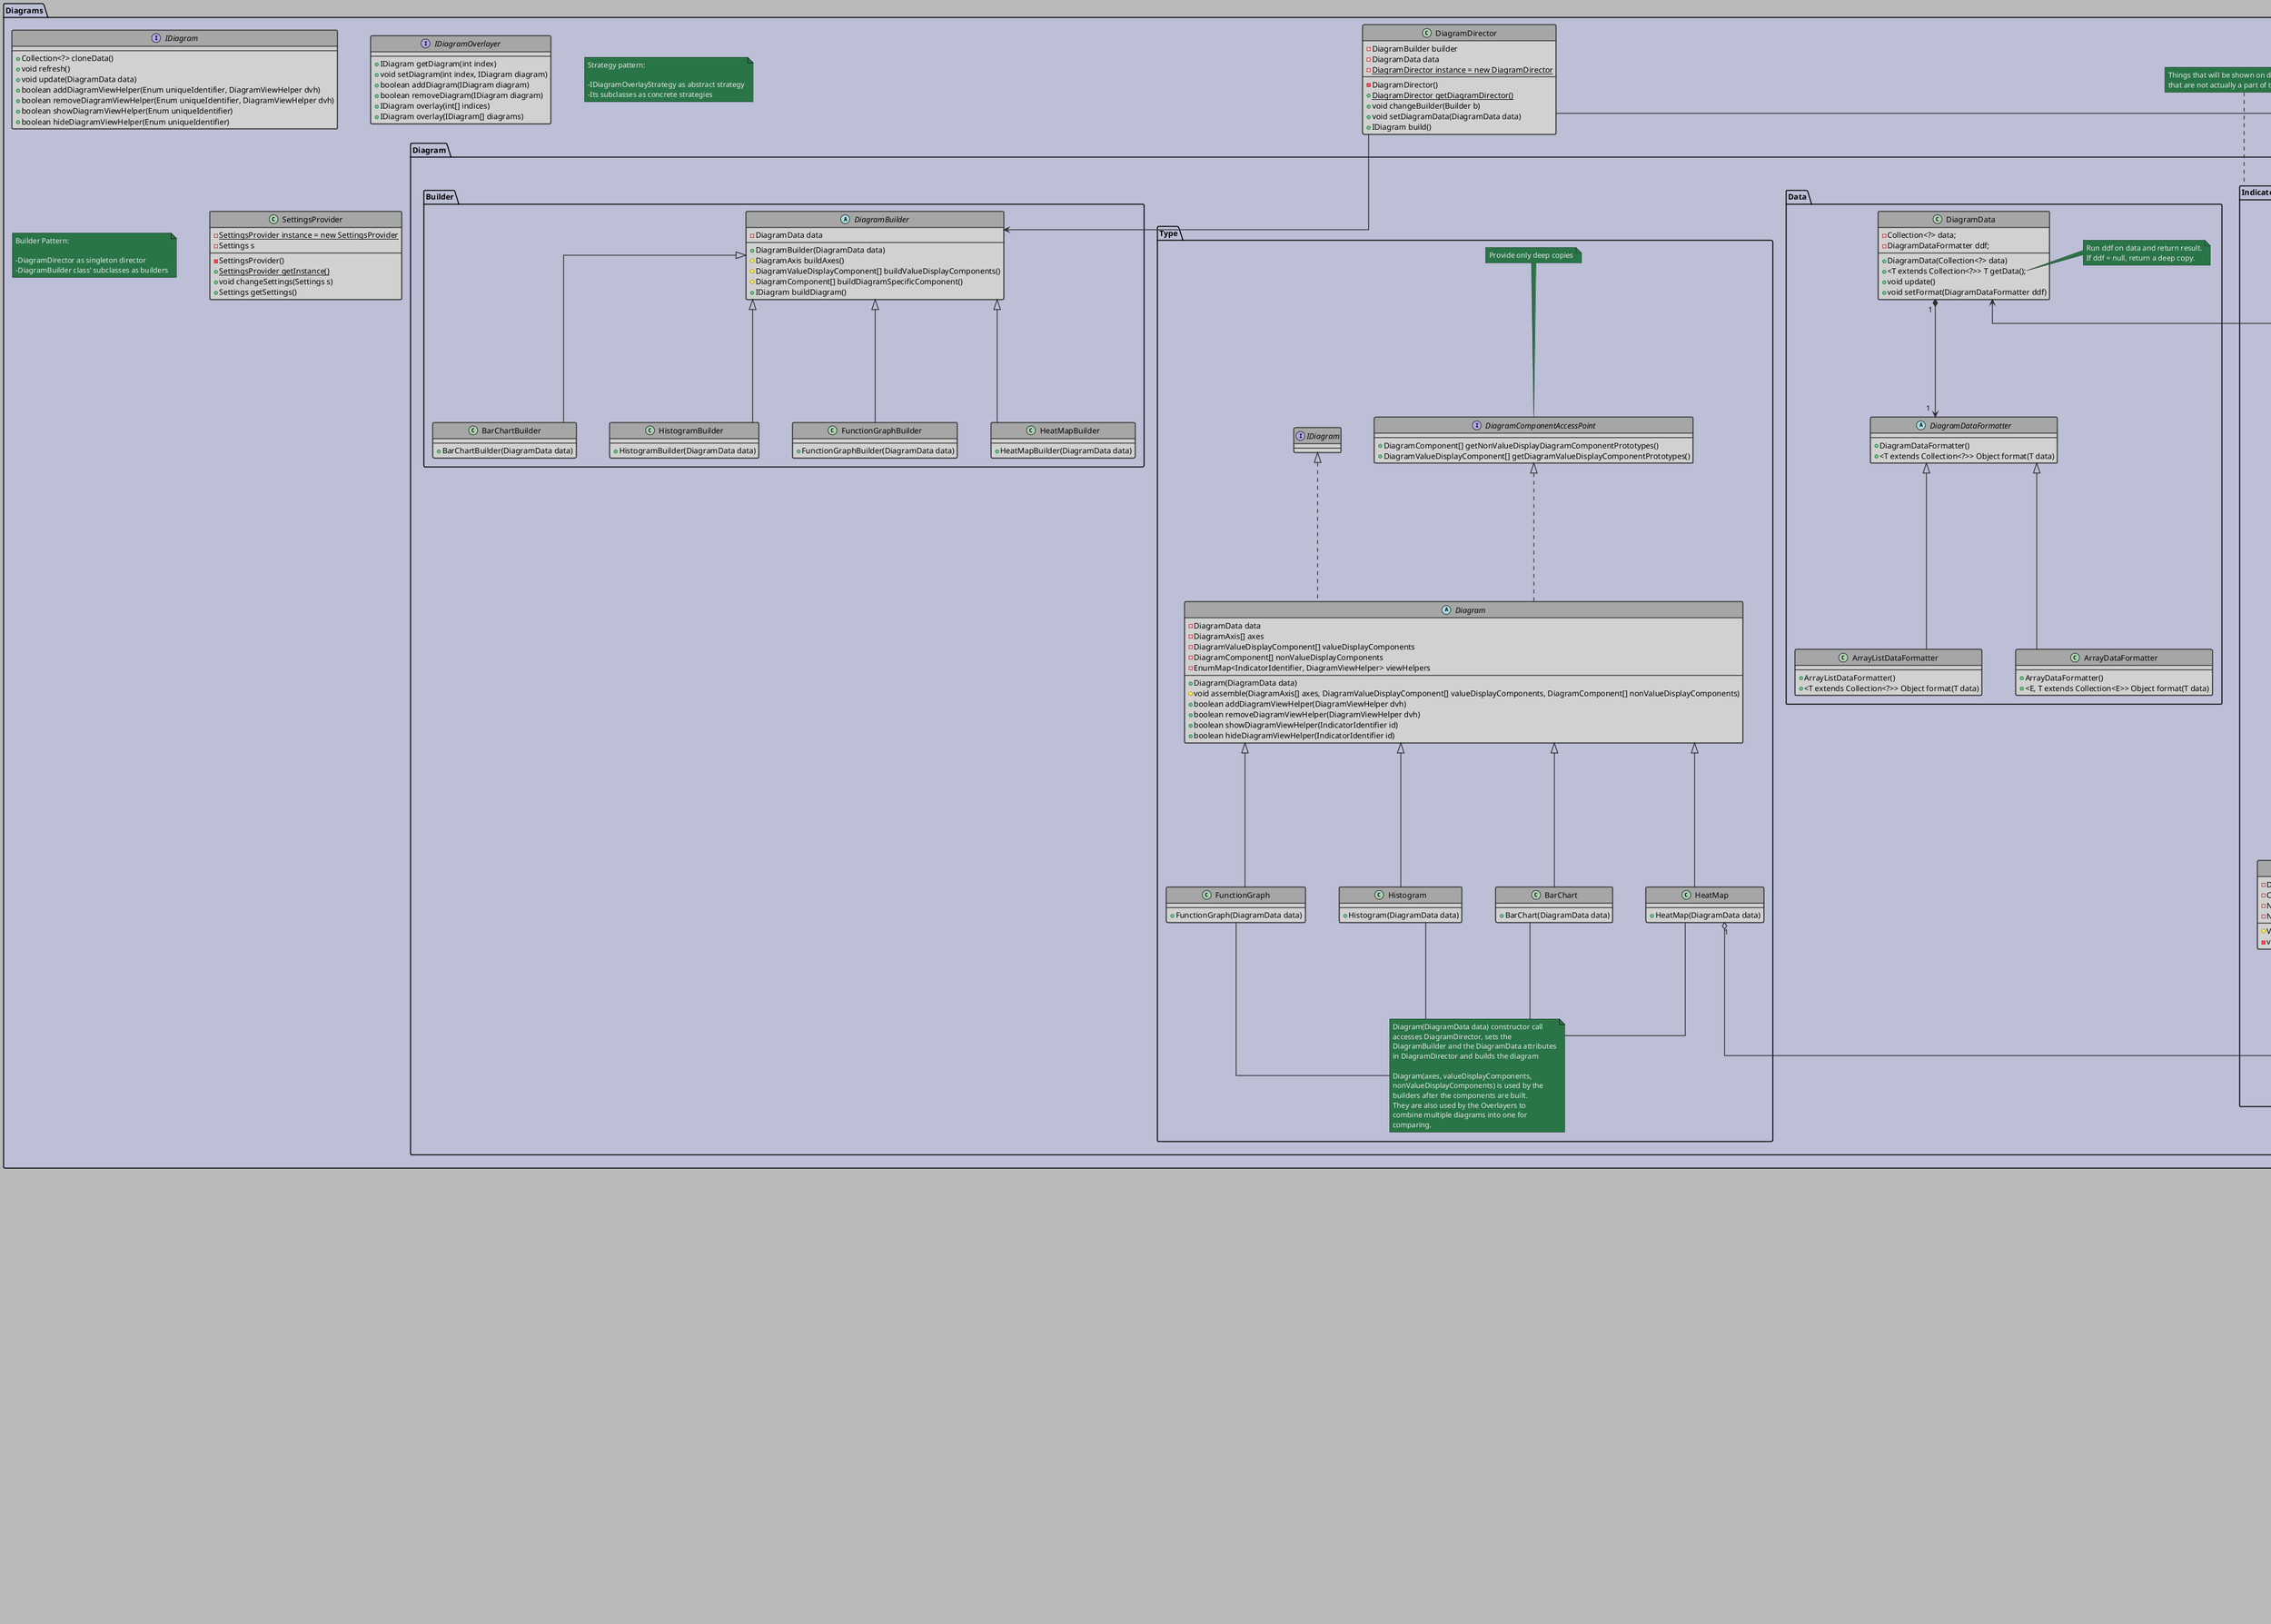 @startuml Class_Diagram
'Style Settings
skinparam {
    Linetype ortho
    BackgroundColor #bababa
    Shadowing false
    Nodesep 60
    Ranksep 50
}
skinparam Arrow {
    Color #2e2e2e
    Thickness 1.5
}
skinparam CircledCharacter {
    Radius 8
    FontSize 10
}
skinparam class {
    BackgroundColor #d1d1d1
    BorderColor #2e2e2e
    BorderThickness 1.5
    HeaderBackgroundColor #a6a6a6
}
skinparam package {
    BackgroundColor #bcbfd6
    BorderThickness 1.8
}
skinparam Note {
    BackgroundColor #297547
    BorderColor #171a17
    FontColor #e8e8e8
}
!startsub DIAGRAM
'Class Diagram
'Class Definitions
    'Basic UI Components, extend/use Swing components
    package Components {
        'Swing
            together {
                class Container extends Component
                class JComponent extends Container {
                    .
                    .
                    --
                    .
                    .
                }
                class JFrame 
                class JFileChooser
                class JPanel extends JComponent
                class JButton extends JComponent
                class JLabel extends JComponent
                class JTextField extends JComponent
                class JTextPane extends JComponent
                class JComboBox extends JComponent
                class JTree extends JComponent
                class JScrollPane extends JComponent
                class JMenuBar extends JComponent
                class JCheckBox extends JComponent
            }
            'Listeners
                together {
                    interface EventListener
                    interface ComponentListener extends EventListener {
                        +componentHidden(ComponentEvent e)
                        +componentMoved(ComponentEvent e)
                        +componentResized(ComponentEvent e)
                        +componentShown(ComponentEvent e)
                    }
                    interface ActionListener extends EventListener {
                        +actionPerformed(ActionEvent e)
                    }
                    interface KeyListener extends EventListener {
                        +keyPressed(KeyEvent e)
                        +keyReleased(KeyEvent e)
                        +keyTyped(KeyEvent e)
                    }
                    interface TextListener extends EventListener{
                        +textValueChanged(TextEvent e)
                    }

                    interface ItemListener extends EventListener{
                        +itemStateChanged(ItemEvent e)
                    }

                    interface DocumentListener extends EventListener{
                        +changedUpdate(DocumentEvent e)
                        +insertUpdate(DocumentEvent e)
                        +removeUpdate(DocumentEvent e)
                    }
                }
        'Custom
            class Tree extends JTree
            class Button extends JButton
            class DropdownSelector extends JComboBox
            class InputBox extends JTextField
            class Checkbox extends JCheckBox
            class Label extends JLabel
            class ScrollPane extends JScrollPane
            class MenuBar extends JMenuBar
            class TextPane extends JTextPane

            'Frames/Panels
            together {
                enum ResizeMode {
                    ABSOLUTE_TOP_LEFT
                    ABSOLUTE_BOTTOM_RIGHT
                    RELATIVE
                }
                class Resizer {
                    +Resizer(ResizeMode t, ResizeModer r, ResizeMode b, ResizeMode l)
                    +resize(Component, int width, int height, int newWidth, int newHeight)
                }
                interface AutoResizing extends ComponentListener {
                    +setResizer(Component, Resizer)
                }

                class Panel extends JPanel implements AutoResizing {
                    -Map<Component, ComponentResizer>
                    +setResizer(Component, Resizer)
                }
                class Window implements AutoResizing {
                    -Map<Component, ComponentResizer>
                    +setResizer(Component, Resizer)
                }
                ResizeMode <-- Resizer
            }
    }
    
    'UI Composites
    package Composites {
        enum InfoBarID {
            VERSION
            SELECTED
            LASTACTION
        }
        class InfoBar extends Panel {
            -Map<InfoBarID,TextBox>
            +setText(InfoBarID, String)
        }
        InfoBarID <-- InfoBar : <<uses>>

        class MainWindow extends Window {
            -MenuBar mainMenu

            +MainWindow()
            + {static} void main(String[] args)
        }

        class SubWindowArea extends Panel{
            +addSubWindow(SubWindow)
            +removeSubWindow(SubWindow)
        }
        class SubWindow extends Panel {
            -MenuBar
            +SubWindow(Element)
            +setElement(Element)
        }
        abstract class ElementManipulator extends Panel {
            +setElement(Element)
        }
        class TextEditor implements ElementManipulator {
            -TextPane
            +TextEditor(Element)
        }
        class Visualizer implements ElementManipulator {
            -TextArea Info
            -MenuBar diagramOptions
            -MenuBar statisticsOptions
            +Visualizer(Element)
        }
        SubWindow *-- "1..[num subtypes]" ElementManipulator
        SubWindowArea *-- "0..3" SubWindow

        class Outliner extends Panel {
            -MenuBar
            -Tree
            -DAO
            +Outliner(DAO data)
        }

        class MergeDialog extends Window {
            Label prompt
            Label left
            Label right
            InputBox left
            InputBox right
            Button renameLeft
            Button renameRight
            Button keepLeft
            Button keepRight
            +MergeDialog()
            +open(Element eLeft, Element eRight)
        }
        MergeDialog --* MainWindow
    }
'Diagrams
package Diagrams {
    interface IDiagram {
        +Collection<?> cloneData()
        +void refresh()
        +void update(DiagramData data)
        +boolean addDiagramViewHelper(Enum uniqueIdentifier, DiagramViewHelper dvh)
        +boolean removeDiagramViewHelper(Enum uniqueIdentifier, DiagramViewHelper dvh)
        +boolean showDiagramViewHelper(Enum uniqueIdentifier)
        +boolean hideDiagramViewHelper(Enum uniqueIdentifier)
    }
    interface IDiagramOverlayer {
        +IDiagram getDiagram(int index)
        +void setDiagram(int index, IDiagram diagram)
        +boolean addDiagram(IDiagram diagram)
        +boolean removeDiagram(IDiagram diagram)
        +IDiagram overlay(int[] indices)
        +IDiagram overlay(IDiagram[] diagrams)
    }
    package Diagram.Overlayer {
        class DiagramOverlayer implements IDiagramOverlayer {
            -Collection<? extends IDiagram> diagrams
            -IDiagramOverlayStrategy overlayStrategy
            +DiagramOverlayer(IDiagram[] diagrams)
            -void setOverlayStrategy()
        }
        interface IDiagramOverlayStrategy {
            +IDiagram overlay()
        }
        class FunctionGraphOverlayStrategy implements IDiagramOverlayStrategy {
            -FunctionGraph[] functionGraphs
            +FunctionGraphOverlayStrategy(FunctionGraph[] functionGraphs)
            +IDiagram overlay()
        }
        class HistogramOverlayStrategy implements IDiagramOverlayStrategy {
            -Histogram histogram1
            -Histogram histogram2
            +HistogramOverlayStrategy(Histogram histogram1, Histogram histogram2)
            +IDiagram overlay()
        }
        class BarChartOverlayStrategy implements IDiagramOverlayStrategy {
            -BarChart barChart1
            -BarChart barChart2
            +BarChartOverlayStrategy(BarChart barChart1, BarChart barChart2)
            +IDiagram overlay()
        }
    }
    package Diagram.Components {
        class PositionInFrame {
            -Number xPos
            -Number yPos
            +PositionInFrame(Number xPos, Number yPos)
            +Number getXPos()
            +void setXPos(Number xPos)
            +Number getYPos()
            +void setYPos(Number yPos)
        }
        abstract class PositionInDiagram {
            -DiagramAxis[] axes
            -Number[] positionsInAxes
            +PositionInDiagram(DiagramAxis[] axes, Number[] coordinatesInAxes)
            +Number axisCoordinateToFrameCoordinate(int index)
            +PositionInFrame toPositionInFrame()
            #void setAxisCoordinate(int index, Number position)
            #void setAxisCoordinates(Number[] coordinates)
            #Number getAxisPos(int index)
        }
        class PositionIn2DDiagram extends PositionInDiagram{
            +PositionIn2DDiagram(DiagramAxis xAxis, Number xCoordinate, DiagramAxis yAxis, Number yCoordinate)
            +void setXCoordinate(Number xCoordinate)
            +void setYCoordinate(Number yCoordinate)
            +Number getXCoordinate()
            +Number getYCoordinate()
        }
        interface Hoverable {
            +default boolean isBeingHovered()
            +default void hoverAction()
            +default void refreshHoverLabelPosition()
            +default void showHoverLabel()
            +default void hideHoverLabel()
        }
        note right of Hoverable::hoverAction
            show label as default
            override if there is more
        end note
        abstract class DiagramComponent {
            -Color color
            #DiagramComponent(Color color)
            +{abstract} DiagramComponent clone()
            +void setColor(Color color)
            +Number getColor()
            +{abstract} void show()
            +{abstract} void hide()
        }
        abstract class DiagramValueDisplayComponent extends DiagramComponent implements Hoverable {
            -Number value
            #DiagramValueDisplayComponent(Color color, Number value)
            +Number valueToCoordinate(int axisIndex)
            +void setValue(Number value)
            +Number getValue()
            +{abstract} void refreshValueRelevantAttributes()
        }
        abstract class DiagramBar extends DiagramValueDisplayComponent {
            -PositionIn2DDiagram bottomLeft
            -PositionIn2DDiagram topRight
            -Number borderThickness
            #DiagramBar(Color color, Number value, PositionIn2DDiagram bottomLeft, PositionIn2DDiagram topRight, Number borderThickness)
            +Number getHeight()
            +Number getWidth()
            +void setBottomLeftInDiagram(Number x1, Number y1)
            +void setTopRightInDiagram(Number x2, Number y2)
            +PositionIn2DDiagram getBottomLeftInDiagram()
            +PositionIn2DDiagram getTopRightInDiagram()
        }
        abstract class DiagramAxis extends DiagramComponent {
            -Number min
            -Number max
            -int steps
            -boolean showValues
            -DiagramLine axisLine
            #DiagramAxis(DiagramLine axisLine, Number min, Number max, int steps)
            +void setMin(Number min)
            +Number getMin()
            +void setMax(Number max)
            +Number getMax()
            +void setSteps(int steps)
            +int getSteps()
            +void showValues()
            +void hideValues()
            'not good for flexibility and redundant, paintAxis is enough
            '#void paintComponent(Graphics g)
            'void show is already being implemented
            '+void paintAxis()
            +Number valueToCoordinate(Number value)
            +Number CoordinateToValue(Number coordinate)
            +void setLineByPos(Number minValXPos, Number minValYPos, Number maxValXPos, Number maxValYPos)
            +void setLineColor(Color color)
            +void setLineThickness(Number thickness)
            +Number getLineLength()
        }
        note right of DiagramAxis::paintComponent
            Override this method from JComponent,
            use paintAxis() method instead.

            paintAxis() initializes the parameter of
            paintComponent and calls paintComponent.
        end note
        note right of DiagramAxis::CoordinateToValue
            Throws an exception, if the coordinate
            is out of the range of the axis' line
            (determined by x1 and x2 or y1 and y2 of
            axisLine)
        end note
        abstract class DiagramLabel extends DiagramComponent {
            -String caption
            -PositionInFrame bottomLeft
            -PositionInFrame topRight
            -Number borderThickness
            #DiagramLabel(PositionInFrame bottomLeft, PositionInFrame topRight, Color color, String caption, Number borderThickness)
            +void setCaption(String caption)
            +String getCaption()
            +void setBottomLeftInFrame(Number x1, Number y1)
            +void setTopRightInFrame(Number x2, Number y2)
            +PositionInFrame getBottomLeftInFrame()
            +PositionInFrame getTopRightInFrame()
        }
        abstract class DiagramLine extends DiagramComponent {
            -PositionInFrame start
            -PositionInFrame end
            -Number thickness
            #DiagramLine(PositionInFrame start, PositionInFrame end, Color color, Number thickness)
            #Number calculateLength()
            +void setThickness(Number thickness)
            +void setBottomLeftInFrame(Number x1, Number y1)
            +void setTopRightInFrame(Number x2, Number y2)
            +PositionInFrame getBottomLeftInFrame()
            +PositionInFrame getTopRightInFrame()
            +Number getLength()
            +Number getThickness()
        }
        note top of DiagramLine
            Calculate length with Pythagoras'
            formula
        end note
        class SolidLine extends DiagramLine {
            -Line line
            #SolidLine(PositionInFrame start, PositionInFrame end, Color color, Number thickness)
        }
        abstract class DiagramValueLabel extends DiagramValueDisplayComponent {
            -PositionIn2DDiagram topRight
            -PositionIn2DDiagram bottomLeft
            -String caption
            -Number[] sizesInAxes
            -Number borderThickness
            #DiagramValueLabel(PositionIn2DDiagram bottomLeft, PositionIn2DDiagram topRight, Color color, Number value, Number borderThickness)
            #void refreshCaption()
            #void setCaption(String caption)
            +String getCaption()
            +void setBottomLeftInDiagram(Number x1, Number y1)
            +void setTopRightInDiagram(Number x2, Number y2)
            +PositionIn2DDiagram getBottomLeftInDiagram()
            +PositionIn2DDiagram getTopRightInDiagram()
        }
        abstract class DiagramPoint extends DiagramValueDisplayComponent {
            -PositionIn2DDiagram position
            -Number size
            #DiagramPoint(PositionIn2DDiagram position, Color color, Number value, Number size)
            +void setSize(Number size)
            +Number getSize()
            +void setPositionInDiagram(Number x, Number y)
            +PositionIn2DDiagram getPositionInDiagram()
        }
        abstract class DiagramColorScale extends DiagramComponent {
            '-Color color = borderColor
            -PositionIn2DDiagram bottomLeft
            -PositionIn2DDiagram topRight
            -Number borderThickness
            #DiagramColorScale(PositionIn2DDiagram bottomLeft, PositionIn2DDiagram topRight, Color borderColor, Number[] values, Color[] valueColors, Number borderThickness)
            +Color valueToColor(Number value)
            +Number[] getValues()
            +Color[] getColors()
            +final Object[] matchingsAsArray()
            +void setBottomLeftInFrame(Number x1, Number y1)
            +void setTopRightInFrame(Number x2, Number y2)
            +PositionInFrame getBottomLeftInFrame()
            +PositionInFrame getTopRightInFrame()
        }
        note right of DiagramColorScale::matchingsAsArray
            return new Object[]
            {getValues(), getColors()}
        end note
        class 2ColorScale extends DiagramColorScale {
            '-Color color = borderColor
            -WritableImage colorScale
            -Color minValueColor
            -Color maxValueColor
            -Number minValue
            -Number maxValue
            #2ColorScale(PositionIn2DDiagram bottomLeft, PositionIn2DDiagram topRight, Color borderColor, Number minVal, Number maxVal, Color minValColor, Color maxValColor, Number borderThickness)
            +Color getMinValueColor()
            +Color getMaxValueColor()
            +void setMinValueColor(Color minValueColor)
            +void setMaxValueColor(Color maxValueColor)
            +Number getMinValue()
            +Number getMaxValue()
            +void setMinValue(Number minValue)
            +void setMaxValue(Number maxValue)
        }
        class ValueDisplayPoint extends DiagramPoint {
            -Point point
            #ValueDisplayPoint(Color color, Number value, Number size, PositionIn2DDiagram position)
        }
        class HistogramBar extends DiagramBar {
            -Label label
            #HistogramBar(Color color, Number value, PositionIn2DDiagram bottomLeft, PositionIn2DDiagram topRight)
        }
        class BarChartBar extends DiagramBar {
            -Label label
            #BarChartBar(Color color, Number value, Number width, PositionIn2DDiagram bottomLeft, PositionIn2DDiagram topRight)
        }
        class SolidAxis extends DiagramAxis {
            #SolidAxis(SolidLine axisLine, Number min, Number max, int steps)
        }
        class HeatMapLabel extends DiagramValueLabel {
            -Label label
            #HeatMapLabel(DiagramColorScale cs, Number value, PositionIn2DDiagram bottomLeft, PositionIn2DDiagram topRight)
        }
        class DescriptionLabel extends DiagramLabel {
            -Label label
            #DescriptionLabel(Color color, String caption, PositionInFrame bottomLeft, PositionInFrame topRight)
        }
        /'Shows value that is being
        hovered over'/
        class HoverLabel {
            -String caption
            -Theme theme
            -Number xPos
            -Number yPos
            -Number width
            -Number height
            -{static} HoverLabel hoverLabel
            -HoverLabel()
            +{static} HoverLabel getHoverLabel()
            +void show()
            +void hide()
            +void setWidth(Number width)
            +void setHeight(Number height)
            +Number getWidth()
            +Number getHeight()
        }
        class DiagramComponentFactory {
            -{static} DiagramComponentFactory instance = new DiagramComponentFactory
            -DiagramComponentFactory()
            +{static} DiagramComponentFactory getDiagramComponentFactory()
            +DiagramPoint createPoint(Number value, PositionIn2DDiagram position, Number size)
            +DiagramValueLabel createValueLabel(Number value, PositionIn2DDiagram bottomLeft, PositionIn2DDiagram topRight, Number borderThickness)
            +DiagramBar createBar(Number value, PositionIn2DDiagram bottomLeft, PositionIn2DDiagram topRight, Number borderThickness)
            +DiagramLabel createLabel(PositionInFrame bottomLeft, PositionInFrame topRight, Color color, String caption, Number borderThickness)
            +DiagramAxis createAxis(DiagramLine axisLine, Number min, Number max, int steps)
            +DiagramColorScale createColorScale(PositionInFrame bottomLeft, PositionInFrame topRight, Color borderColor, Number[] values, Color[] valueColors, Number borderThickness)
            +DiagramLine createLine(PositionInFrame start, PositionInFrame end, Color color, Number thickness)
        }
    }
    package Diagram.Data {
        class DiagramData {
            -Collection<?> data;
            -DiagramDataFormatter ddf;
            +DiagramData(Collection<?> data)
            +<T extends Collection<?>> T getData();
            +void update()
            +void setFormat(DiagramDataFormatter ddf)
        }
        note right of DiagramData::getData
            Run ddf on data and return result.
            If ddf = null, return a deep copy.
        end note
        abstract class DiagramDataFormatter {
            +DiagramDataFormatter()
            +<T extends Collection<?>> Object format(T data)
        }
        class ArrayListDataFormatter extends DiagramDataFormatter {
            +ArrayListDataFormatter()
            +<T extends Collection<?>> Object format(T data)
        }
        class ArrayDataFormatter extends DiagramDataFormatter {
            +ArrayDataFormatter()
            +<E, T extends Collection<E>> Object format(T data)
        }
    }
    package Diagram.Type {
        interface DiagramComponentAccessPoint {
            +DiagramComponent[] getNonValueDisplayDiagramComponentPrototypes()
            +DiagramValueDisplayComponent[] getDiagramValueDisplayComponentPrototypes()
        }
        note top of DiagramComponentAccessPoint
            Provide only deep copies
        end note
        abstract class Diagram implements IDiagram, DiagramComponentAccessPoint {
            -DiagramData data
            -DiagramAxis[] axes
            -DiagramValueDisplayComponent[] valueDisplayComponents
            -DiagramComponent[] nonValueDisplayComponents
            -EnumMap<IndicatorIdentifier, DiagramViewHelper> viewHelpers
            +Diagram(DiagramData data)
            #void assemble(DiagramAxis[] axes, DiagramValueDisplayComponent[] valueDisplayComponents, DiagramComponent[] nonValueDisplayComponents)
            +boolean addDiagramViewHelper(DiagramViewHelper dvh)
            +boolean removeDiagramViewHelper(DiagramViewHelper dvh)
            +boolean showDiagramViewHelper(IndicatorIdentifier id)
            +boolean hideDiagramViewHelper(IndicatorIdentifier id)
        }
        class Histogram extends Diagram {
            +Histogram(DiagramData data)
        }
        class BarChart extends Diagram {
            +BarChart(DiagramData data)
        }
        class HeatMap extends Diagram {
            +HeatMap(DiagramData data)
        }
        class FunctionGraph extends Diagram {
            +FunctionGraph(DiagramData data)
        }
        note as Diagram1
            Diagram(DiagramData data) constructor call
            accesses DiagramDirector, sets the
            DiagramBuilder and the DiagramData attributes
            in DiagramDirector and builds the diagram

            Diagram(axes, valueDisplayComponents,
            nonValueDisplayComponents) is used by the
            builders after the components are built.
            They are also used by the Overlayers to
            combine multiple diagrams into one for
            comparing.
        end note
        Histogram -- Diagram1
        BarChart -- Diagram1
        HeatMap -- Diagram1
        FunctionGraph -- Diagram1
    }
    package Diagram.Indicator {
        enum IndicatorIdentifier {
            MIN
            MAX
            AVG
            MED
            X_COORDINATE_INDICATOR
            Y_COORDINATE_INDICATOR
        }
        class DiagramViewHelperFactory {
            -{static} DiagramViewHelperFactory instance
            -DiagramViewHelperFactory()
            +{static} DiagramViewHelperFactory getInstance()
            +HelperComponentDisplayer createValueColorDisplayer(IDiagram diagram, IndicatorIdentifier id)
            +HelperLineDisplayer createCoordinateGridDisplayer(IDiagram diagram, DiagramAxis axis, IndicatorIdentifier id)
            +HelperLineDisplayer createValueLineDisplayer(IDiagram diagram, Number value, IndicatorIdentifier id)
        }
        abstract class DiagramViewHelper {
            -int layer
            -List<ViewHelperComponent> helperComponents
            -IndicatorIdentifier id
            -IDiagram diagram
            #DiagramViewHelper(IDiagram diagram, int layer, IndicatorIdentifier id)
            +int getLayerNumber()
            +void remove()
            +void show()
            +void hide()
            +void update()
            +boolean addViewHelperComponent(ViewHelperComponent vhc)
            +boolean removeViewHelperComponent(ViewHelperComponent vhc)
            +boolean clearViewHelperComponents()
            +IndicatorIdentifier getID()
        }
        DiagramViewHelperFactory -- DiagramViewHelper : > <<creates>>
        abstract class HelperLineDisplayer extends DiagramViewHelper {
            #HelperLineDisplayer(IDiagram diagram, IndicatorIdentifier id)
            #{abstract} void generateHelperComponents()
        }
        note left of DiagramViewHelper::layer
            Indicates how much in the front the DiagramViewHelper is.

            For example with JLayeredPane
        end note
        class ValueLineDisplayer extends HelperLineDisplayer {
            -DiagramAxis parallelAxis
            -Color color
            -Number thickness
            -Number value
            #ValueLineDisplayer(IDiagram diagram, DiagramAxis parallelAxis, Color color, Number thickness, Number value, IndicatorIdentifier id)
            -void createValueLine()
        }
        note bottom of ValueLineDisplayer
            Displays lines for statistics checked
            in the checkbox part
        end note
        abstract class HelperComponentDisplayer extends DiagramViewHelper {
            #HelperComponentDisplayer(IDiagram diagram, IndicatorIdentifier id)
        }
        class ValueFixColorDisplayer extends HelperComponentDisplayer {
            -TreeMap<Number, Color> mapping
            #ValueFixColorDisplayer(IDiagram diagram, TreeMap<Number, Color> mapping, IndicatorIdentifier id)
        }
        class ValueScaleColorDisplayer extends HelperComponentDisplayer {
            -DiagramColorScale colorScale
            #ValueScaleColorDisplayer(IDiagram diagram, DiagramColorScale colorScale, IndicatorIdentifier id)
        }
        note left of HelperComponentDisplayer
            Overshadows DiagramComponents with the ViewHelperComponents
            that are wanted to be seen by the user.

            Layer is set within the constructor.
        end note
        ValueColorDisplayers -- ValueScaleColorDisplayer
        ValueColorDisplayers -- ValueFixColorDisplayer
        class CoordinateIndicatorLineDisplayer extends HelperLineDisplayer {
            -DiagramAxis axis
            -Color color
            -Number thickness
            #CoordinateIndicatorLineDisplayer(IDiagram diagram, DiagramAxis axis, Color color, Number thickness, IndicatorIdentifier id)
            -void createCoordinateIndicatorLines()
        }
        class ViewHelperComponent {
            #ViewHelperComponent(DiagramComponent dc)
            +void show()
            +void hide()
        }
        note bottom of ViewHelperComponent
            Wraps DiagramComponents that the
            DiagramViewHelpers create and use
        end note
        note as ViewHelperComponentGeneration
            Call getDiagramValueDisplayComponentPrototypes() or
            getNonValueDisplayDiagramComponentPrototypes(),
            adjust the returned required elements, color them accordingly,
            wrap them with ViewHelperComponent object
            add them to helperComponents.
        end note
        DiagramViewHelper *--> ViewHelperComponent
        class CoordinateIndicatorLine extends DiagramLine {
            #CoordinateIndicatorLine(DiagramAxis parallelAxis, Number value, Color color, Number thickness)
        }
        class ValueLine extends DiagramLine {
            #ValueLine(DiagramAxis parallelAxis, Number value, Color color, Number thickness)
        }
        ValueLineDisplayer --> ValueLine : > <<creates>>
        CoordinateIndicatorLineDisplayer --> CoordinateIndicatorLine : > <<creates>>
    }
    note top of Diagram.Indicator
        Things that will be shown on diagrams
        that are not actually a part of them go here
    end note
    note as N1
        Strategy pattern:

        -IDiagramOverlayStrategy as abstract strategy
        -Its subclasses as concrete strategies
    end note
    note as N2
        Builder Pattern:

        -DiagramDirector as singleton director
        -DiagramBuilder class' subclasses as builders
    end note
    class DiagramDirector {
        -DiagramBuilder builder
        -DiagramData data
        -{static} DiagramDirector instance = new DiagramDirector
        -DiagramDirector()
        +{static} DiagramDirector getDiagramDirector()
        +void changeBuilder(Builder b)
        +void setDiagramData(DiagramData data)
        +IDiagram build()
    }
    class SettingsProvider {
        -{static} SettingsProvider instance = new SettingsProvider
        -Settings s
        -SettingsProvider()
        +{static} SettingsProvider getInstance()
        +void changeSettings(Settings s)
        +Settings getSettings()
    }
    package Diagram.Builder {
        abstract class DiagramBuilder {
            -DiagramData data
            +DiagramBuilder(DiagramData data)
            #DiagramAxis buildAxes()
            #DiagramValueDisplayComponent[] buildValueDisplayComponents()
            #DiagramComponent[] buildDiagramSpecificComponent()
            +IDiagram buildDiagram()
        }
        class BarChartBuilder extends DiagramBuilder {
            +BarChartBuilder(DiagramData data)
        }
        class HistogramBuilder extends DiagramBuilder {
            +HistogramBuilder(DiagramData data)
        }
        class FunctionGraphBuilder extends DiagramBuilder {
            +FunctionGraphBuilder(DiagramData data)
        }
        class HeatMapBuilder extends DiagramBuilder {
            +HeatMapBuilder(DiagramData data)
        }
    }
}

'Class Relations
    'Ui
        AutoResizing --> Resizer
        Visualizer -> IDiagram

        MainWindow *-- "1"Outliner
        MainWindow *-- "1"SubWindowArea
        MainWindow *-- "1"InfoBar
    'Diagram
        HeatMap "1" o-- "*" HeatMapLabel
        Hoverable "1" -- "1" HoverLabel : > shows upon being hovered

        DiagramViewHelper --> Diagram : > Wraps and decorates
        DiagramDirector --> DiagramBuilder
        DiagramDirector --> Diagram : <<creates>>
        DiagramComponentFactory --> DiagramComponent : <<creates>>
        DiagramOverlayer o-- IDiagramOverlayStrategy
        DiagramData "1" *--> "1" DiagramDataFormatter
        Diagram *--> DiagramData
        Diagram *-- "*" DiagramComponent

'Cell Representation
package representation{

    class DataPanel {
        -Label label
        -Text text
        +DataPanel()
        

    }

    class CellPanel{
        -Label label
        -List<Button> buttons
        -List<Checkbox> checkboxes
        -CellImageGenerator cellGenerator
        +CellPanel(Cell cell)
        +CellPanel(Pin pin)
        

    
        

    }

    class LibraryPanel{
        -List<Button> buttons
        -List<Cell> cells
        +LibraryPanel(Element e)
        
        
    }

    
    interface ICellImageGenerator{
        +buildCell(int inputPins, int outputPins)
    }

    class CellImageGenerator implements ICellImageGenerator{
        -BufferedImage pinIcon
        -BufferedImage cellIcon
        +CellImageGenerator()
        +buildCell(int inputPins, int outputPins): int
        
    }

    


    Visualizer *-- LibraryPanel
    Visualizer *-- DataPanel
    Visualizer *-- CellPanel
    LibraryPanel --> CellPanel
    CellPanel --> CellImageGenerator
    CellPanel --> Button
    CellPanel --> Checkbox
    LibraryPanel --> ScrollPane
    CellImageGenerator --> images
}
!endsub
@enduml